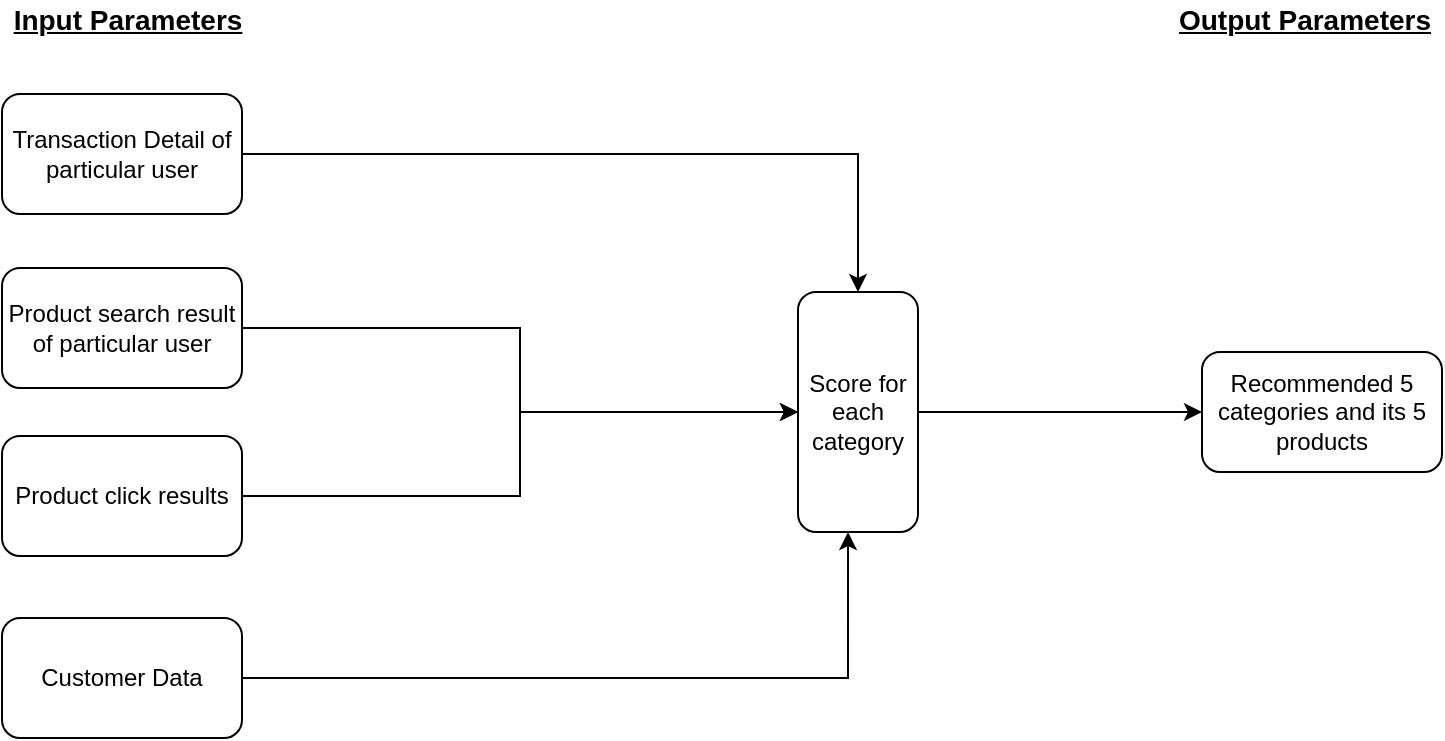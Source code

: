 <mxfile version="15.0.3" type="device"><diagram id="L4nh_mxK8kRiia7qMbIr" name="Page-1"><mxGraphModel dx="1038" dy="579" grid="0" gridSize="10" guides="1" tooltips="1" connect="1" arrows="1" fold="1" page="1" pageScale="1" pageWidth="850" pageHeight="1100" math="0" shadow="0"><root><mxCell id="0"/><mxCell id="1" parent="0"/><mxCell id="AHAUQHZxb-u_PWmuG0Hm-3" value="&lt;b&gt;&lt;u&gt;&lt;font style=&quot;font-size: 14px&quot;&gt;Input Parameters&lt;/font&gt;&lt;/u&gt;&lt;/b&gt;" style="text;html=1;strokeColor=none;fillColor=none;align=center;verticalAlign=middle;whiteSpace=wrap;rounded=0;" vertex="1" parent="1"><mxGeometry x="51" y="23" width="126" height="20" as="geometry"/></mxCell><mxCell id="AHAUQHZxb-u_PWmuG0Hm-12" value="" style="edgeStyle=orthogonalEdgeStyle;rounded=0;orthogonalLoop=1;jettySize=auto;html=1;" edge="1" parent="1" source="AHAUQHZxb-u_PWmuG0Hm-4" target="AHAUQHZxb-u_PWmuG0Hm-11"><mxGeometry relative="1" as="geometry"/></mxCell><mxCell id="AHAUQHZxb-u_PWmuG0Hm-4" value="Transaction Detail of particular user" style="rounded=1;whiteSpace=wrap;html=1;" vertex="1" parent="1"><mxGeometry x="51" y="70" width="120" height="60" as="geometry"/></mxCell><mxCell id="AHAUQHZxb-u_PWmuG0Hm-13" value="" style="edgeStyle=orthogonalEdgeStyle;rounded=0;orthogonalLoop=1;jettySize=auto;html=1;" edge="1" parent="1" source="AHAUQHZxb-u_PWmuG0Hm-5" target="AHAUQHZxb-u_PWmuG0Hm-11"><mxGeometry relative="1" as="geometry"/></mxCell><mxCell id="AHAUQHZxb-u_PWmuG0Hm-5" value="Product search result of particular user" style="rounded=1;whiteSpace=wrap;html=1;" vertex="1" parent="1"><mxGeometry x="51" y="157" width="120" height="60" as="geometry"/></mxCell><mxCell id="AHAUQHZxb-u_PWmuG0Hm-14" value="" style="edgeStyle=orthogonalEdgeStyle;rounded=0;orthogonalLoop=1;jettySize=auto;html=1;" edge="1" parent="1" source="AHAUQHZxb-u_PWmuG0Hm-6" target="AHAUQHZxb-u_PWmuG0Hm-11"><mxGeometry relative="1" as="geometry"/></mxCell><mxCell id="AHAUQHZxb-u_PWmuG0Hm-6" value="Product click results" style="rounded=1;whiteSpace=wrap;html=1;" vertex="1" parent="1"><mxGeometry x="51" y="241" width="120" height="60" as="geometry"/></mxCell><mxCell id="AHAUQHZxb-u_PWmuG0Hm-15" style="edgeStyle=orthogonalEdgeStyle;rounded=0;orthogonalLoop=1;jettySize=auto;html=1;entryX=1;entryY=0.583;entryDx=0;entryDy=0;entryPerimeter=0;" edge="1" parent="1" source="AHAUQHZxb-u_PWmuG0Hm-7" target="AHAUQHZxb-u_PWmuG0Hm-11"><mxGeometry relative="1" as="geometry"><mxPoint x="322" y="263" as="targetPoint"/><Array as="points"><mxPoint x="474" y="362"/></Array></mxGeometry></mxCell><mxCell id="AHAUQHZxb-u_PWmuG0Hm-7" value="Customer Data" style="rounded=1;whiteSpace=wrap;html=1;" vertex="1" parent="1"><mxGeometry x="51" y="332" width="120" height="60" as="geometry"/></mxCell><mxCell id="AHAUQHZxb-u_PWmuG0Hm-30" value="" style="edgeStyle=orthogonalEdgeStyle;rounded=0;orthogonalLoop=1;jettySize=auto;html=1;" edge="1" parent="1" source="AHAUQHZxb-u_PWmuG0Hm-11" target="AHAUQHZxb-u_PWmuG0Hm-29"><mxGeometry relative="1" as="geometry"/></mxCell><mxCell id="AHAUQHZxb-u_PWmuG0Hm-11" value="Score for each category" style="whiteSpace=wrap;html=1;rounded=1;direction=south;" vertex="1" parent="1"><mxGeometry x="449" y="169" width="60" height="120" as="geometry"/></mxCell><mxCell id="AHAUQHZxb-u_PWmuG0Hm-29" value="Recommended 5 categories and its 5 products" style="whiteSpace=wrap;html=1;rounded=1;" vertex="1" parent="1"><mxGeometry x="651" y="199" width="120" height="60" as="geometry"/></mxCell><mxCell id="AHAUQHZxb-u_PWmuG0Hm-31" value="&lt;b&gt;&lt;u&gt;&lt;font style=&quot;font-size: 14px&quot;&gt;Output Parameters&lt;/font&gt;&lt;/u&gt;&lt;/b&gt;" style="text;html=1;strokeColor=none;fillColor=none;align=center;verticalAlign=middle;whiteSpace=wrap;rounded=0;" vertex="1" parent="1"><mxGeometry x="634" y="23" width="137" height="20" as="geometry"/></mxCell></root></mxGraphModel></diagram></mxfile>